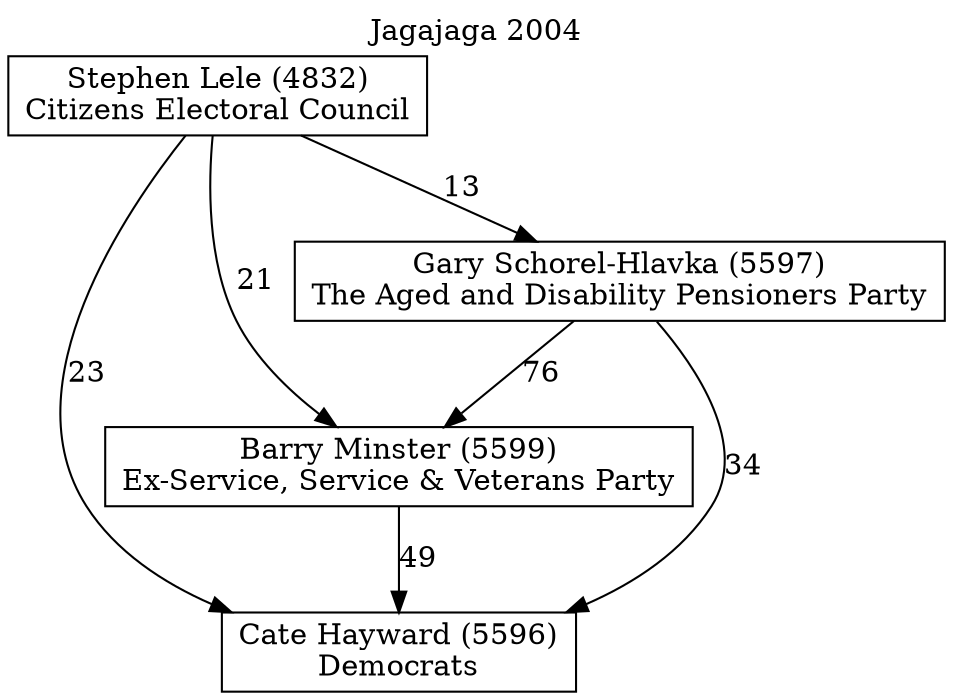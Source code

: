 // House preference flow
digraph "Cate Hayward (5596)_Jagajaga_2004" {
	graph [label="Jagajaga 2004" labelloc=t mclimit=10]
	node [shape=box]
	"Cate Hayward (5596)" [label="Cate Hayward (5596)
Democrats"]
	"Barry Minster (5599)" [label="Barry Minster (5599)
Ex-Service, Service & Veterans Party"]
	"Gary Schorel-Hlavka (5597)" [label="Gary Schorel-Hlavka (5597)
The Aged and Disability Pensioners Party"]
	"Stephen Lele (4832)" [label="Stephen Lele (4832)
Citizens Electoral Council"]
	"Barry Minster (5599)" -> "Cate Hayward (5596)" [label=49]
	"Gary Schorel-Hlavka (5597)" -> "Barry Minster (5599)" [label=76]
	"Stephen Lele (4832)" -> "Gary Schorel-Hlavka (5597)" [label=13]
	"Gary Schorel-Hlavka (5597)" -> "Cate Hayward (5596)" [label=34]
	"Stephen Lele (4832)" -> "Cate Hayward (5596)" [label=23]
	"Stephen Lele (4832)" -> "Barry Minster (5599)" [label=21]
}
